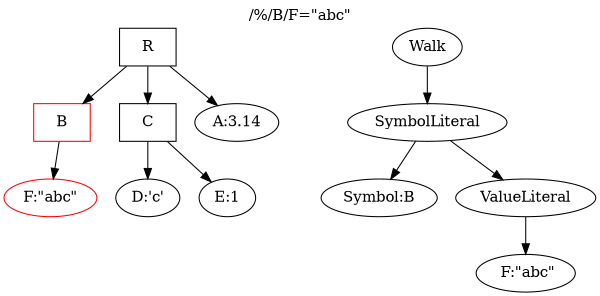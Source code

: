 
digraph G {
 label="/%/B/F=\"abc\"";
 labelloc=top;

 size="4,3";
 R [shape=box];
 B [shape=box];
 C [shape=box];
 B [color=red];
 R -> "A:3.14";
 "F:\"abc\"" [color=red];
 R -> B;
 R -> C;
 C -> "D:'c'";
 C -> "E:1";
 B -> "F:\"abc\"";

 Walk->SymbolLiteral->"Symbol:B"
 SymbolLiteral->ValueLiteral->" F:\"abc\""
}


